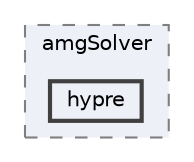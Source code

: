 digraph "solvers/elliptic/amgSolver/hypre"
{
 // LATEX_PDF_SIZE
  bgcolor="transparent";
  edge [fontname=Helvetica,fontsize=10,labelfontname=Helvetica,labelfontsize=10];
  node [fontname=Helvetica,fontsize=10,shape=box,height=0.2,width=0.4];
  compound=true
  subgraph clusterdir_a8e33db78d3b7b9ae9864ab051f3c688 {
    graph [ bgcolor="#edf0f7", pencolor="grey50", label="amgSolver", fontname=Helvetica,fontsize=10 style="filled,dashed", URL="dir_a8e33db78d3b7b9ae9864ab051f3c688.html",tooltip=""]
  dir_37b6bf50c177182db54ab29c5bcae540 [label="hypre", fillcolor="#edf0f7", color="grey25", style="filled,bold", URL="dir_37b6bf50c177182db54ab29c5bcae540.html",tooltip=""];
  }
}

